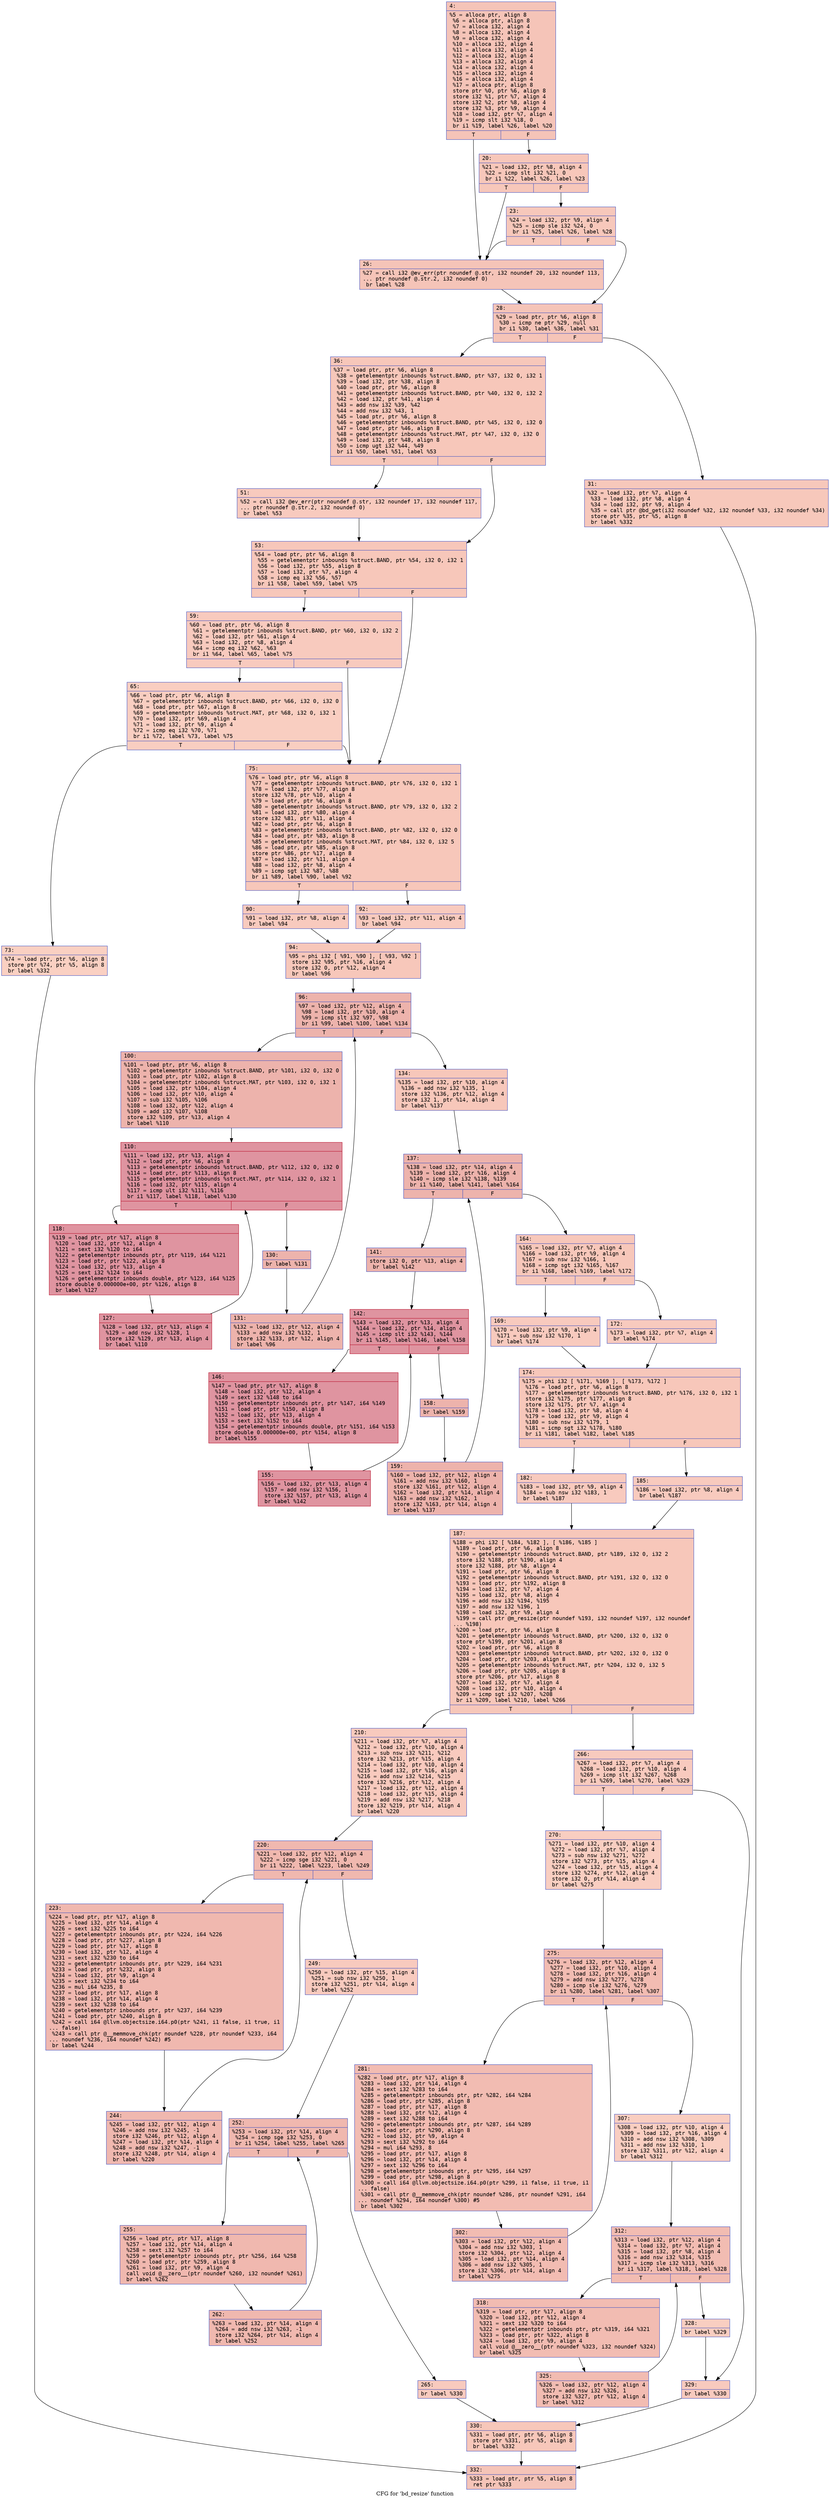 digraph "CFG for 'bd_resize' function" {
	label="CFG for 'bd_resize' function";

	Node0x6000031566c0 [shape=record,color="#3d50c3ff", style=filled, fillcolor="#e97a5f70" fontname="Courier",label="{4:\l|  %5 = alloca ptr, align 8\l  %6 = alloca ptr, align 8\l  %7 = alloca i32, align 4\l  %8 = alloca i32, align 4\l  %9 = alloca i32, align 4\l  %10 = alloca i32, align 4\l  %11 = alloca i32, align 4\l  %12 = alloca i32, align 4\l  %13 = alloca i32, align 4\l  %14 = alloca i32, align 4\l  %15 = alloca i32, align 4\l  %16 = alloca i32, align 4\l  %17 = alloca ptr, align 8\l  store ptr %0, ptr %6, align 8\l  store i32 %1, ptr %7, align 4\l  store i32 %2, ptr %8, align 4\l  store i32 %3, ptr %9, align 4\l  %18 = load i32, ptr %7, align 4\l  %19 = icmp slt i32 %18, 0\l  br i1 %19, label %26, label %20\l|{<s0>T|<s1>F}}"];
	Node0x6000031566c0:s0 -> Node0x600003156b20[tooltip="4 -> 26\nProbability 37.50%" ];
	Node0x6000031566c0:s1 -> Node0x600003156a80[tooltip="4 -> 20\nProbability 62.50%" ];
	Node0x600003156a80 [shape=record,color="#3d50c3ff", style=filled, fillcolor="#ec7f6370" fontname="Courier",label="{20:\l|  %21 = load i32, ptr %8, align 4\l  %22 = icmp slt i32 %21, 0\l  br i1 %22, label %26, label %23\l|{<s0>T|<s1>F}}"];
	Node0x600003156a80:s0 -> Node0x600003156b20[tooltip="20 -> 26\nProbability 37.50%" ];
	Node0x600003156a80:s1 -> Node0x600003156ad0[tooltip="20 -> 23\nProbability 62.50%" ];
	Node0x600003156ad0 [shape=record,color="#3d50c3ff", style=filled, fillcolor="#ed836670" fontname="Courier",label="{23:\l|  %24 = load i32, ptr %9, align 4\l  %25 = icmp sle i32 %24, 0\l  br i1 %25, label %26, label %28\l|{<s0>T|<s1>F}}"];
	Node0x600003156ad0:s0 -> Node0x600003156b20[tooltip="23 -> 26\nProbability 50.00%" ];
	Node0x600003156ad0:s1 -> Node0x600003156b70[tooltip="23 -> 28\nProbability 50.00%" ];
	Node0x600003156b20 [shape=record,color="#3d50c3ff", style=filled, fillcolor="#e97a5f70" fontname="Courier",label="{26:\l|  %27 = call i32 @ev_err(ptr noundef @.str, i32 noundef 20, i32 noundef 113,\l... ptr noundef @.str.2, i32 noundef 0)\l  br label %28\l}"];
	Node0x600003156b20 -> Node0x600003156b70[tooltip="26 -> 28\nProbability 100.00%" ];
	Node0x600003156b70 [shape=record,color="#3d50c3ff", style=filled, fillcolor="#e97a5f70" fontname="Courier",label="{28:\l|  %29 = load ptr, ptr %6, align 8\l  %30 = icmp ne ptr %29, null\l  br i1 %30, label %36, label %31\l|{<s0>T|<s1>F}}"];
	Node0x600003156b70:s0 -> Node0x600003156c10[tooltip="28 -> 36\nProbability 62.50%" ];
	Node0x600003156b70:s1 -> Node0x600003156bc0[tooltip="28 -> 31\nProbability 37.50%" ];
	Node0x600003156bc0 [shape=record,color="#3d50c3ff", style=filled, fillcolor="#ed836670" fontname="Courier",label="{31:\l|  %32 = load i32, ptr %7, align 4\l  %33 = load i32, ptr %8, align 4\l  %34 = load i32, ptr %9, align 4\l  %35 = call ptr @bd_get(i32 noundef %32, i32 noundef %33, i32 noundef %34)\l  store ptr %35, ptr %5, align 8\l  br label %332\l}"];
	Node0x600003156bc0 -> Node0x600003157ca0[tooltip="31 -> 332\nProbability 100.00%" ];
	Node0x600003156c10 [shape=record,color="#3d50c3ff", style=filled, fillcolor="#ec7f6370" fontname="Courier",label="{36:\l|  %37 = load ptr, ptr %6, align 8\l  %38 = getelementptr inbounds %struct.BAND, ptr %37, i32 0, i32 1\l  %39 = load i32, ptr %38, align 8\l  %40 = load ptr, ptr %6, align 8\l  %41 = getelementptr inbounds %struct.BAND, ptr %40, i32 0, i32 2\l  %42 = load i32, ptr %41, align 4\l  %43 = add nsw i32 %39, %42\l  %44 = add nsw i32 %43, 1\l  %45 = load ptr, ptr %6, align 8\l  %46 = getelementptr inbounds %struct.BAND, ptr %45, i32 0, i32 0\l  %47 = load ptr, ptr %46, align 8\l  %48 = getelementptr inbounds %struct.MAT, ptr %47, i32 0, i32 0\l  %49 = load i32, ptr %48, align 8\l  %50 = icmp ugt i32 %44, %49\l  br i1 %50, label %51, label %53\l|{<s0>T|<s1>F}}"];
	Node0x600003156c10:s0 -> Node0x600003156c60[tooltip="36 -> 51\nProbability 50.00%" ];
	Node0x600003156c10:s1 -> Node0x600003156cb0[tooltip="36 -> 53\nProbability 50.00%" ];
	Node0x600003156c60 [shape=record,color="#3d50c3ff", style=filled, fillcolor="#ef886b70" fontname="Courier",label="{51:\l|  %52 = call i32 @ev_err(ptr noundef @.str, i32 noundef 17, i32 noundef 117,\l... ptr noundef @.str.2, i32 noundef 0)\l  br label %53\l}"];
	Node0x600003156c60 -> Node0x600003156cb0[tooltip="51 -> 53\nProbability 100.00%" ];
	Node0x600003156cb0 [shape=record,color="#3d50c3ff", style=filled, fillcolor="#ec7f6370" fontname="Courier",label="{53:\l|  %54 = load ptr, ptr %6, align 8\l  %55 = getelementptr inbounds %struct.BAND, ptr %54, i32 0, i32 1\l  %56 = load i32, ptr %55, align 8\l  %57 = load i32, ptr %7, align 4\l  %58 = icmp eq i32 %56, %57\l  br i1 %58, label %59, label %75\l|{<s0>T|<s1>F}}"];
	Node0x600003156cb0:s0 -> Node0x600003156d00[tooltip="53 -> 59\nProbability 50.00%" ];
	Node0x600003156cb0:s1 -> Node0x600003156df0[tooltip="53 -> 75\nProbability 50.00%" ];
	Node0x600003156d00 [shape=record,color="#3d50c3ff", style=filled, fillcolor="#ef886b70" fontname="Courier",label="{59:\l|  %60 = load ptr, ptr %6, align 8\l  %61 = getelementptr inbounds %struct.BAND, ptr %60, i32 0, i32 2\l  %62 = load i32, ptr %61, align 4\l  %63 = load i32, ptr %8, align 4\l  %64 = icmp eq i32 %62, %63\l  br i1 %64, label %65, label %75\l|{<s0>T|<s1>F}}"];
	Node0x600003156d00:s0 -> Node0x600003156d50[tooltip="59 -> 65\nProbability 50.00%" ];
	Node0x600003156d00:s1 -> Node0x600003156df0[tooltip="59 -> 75\nProbability 50.00%" ];
	Node0x600003156d50 [shape=record,color="#3d50c3ff", style=filled, fillcolor="#f2907270" fontname="Courier",label="{65:\l|  %66 = load ptr, ptr %6, align 8\l  %67 = getelementptr inbounds %struct.BAND, ptr %66, i32 0, i32 0\l  %68 = load ptr, ptr %67, align 8\l  %69 = getelementptr inbounds %struct.MAT, ptr %68, i32 0, i32 1\l  %70 = load i32, ptr %69, align 4\l  %71 = load i32, ptr %9, align 4\l  %72 = icmp eq i32 %70, %71\l  br i1 %72, label %73, label %75\l|{<s0>T|<s1>F}}"];
	Node0x600003156d50:s0 -> Node0x600003156da0[tooltip="65 -> 73\nProbability 50.00%" ];
	Node0x600003156d50:s1 -> Node0x600003156df0[tooltip="65 -> 75\nProbability 50.00%" ];
	Node0x600003156da0 [shape=record,color="#3d50c3ff", style=filled, fillcolor="#f3947570" fontname="Courier",label="{73:\l|  %74 = load ptr, ptr %6, align 8\l  store ptr %74, ptr %5, align 8\l  br label %332\l}"];
	Node0x600003156da0 -> Node0x600003157ca0[tooltip="73 -> 332\nProbability 100.00%" ];
	Node0x600003156df0 [shape=record,color="#3d50c3ff", style=filled, fillcolor="#ec7f6370" fontname="Courier",label="{75:\l|  %76 = load ptr, ptr %6, align 8\l  %77 = getelementptr inbounds %struct.BAND, ptr %76, i32 0, i32 1\l  %78 = load i32, ptr %77, align 8\l  store i32 %78, ptr %10, align 4\l  %79 = load ptr, ptr %6, align 8\l  %80 = getelementptr inbounds %struct.BAND, ptr %79, i32 0, i32 2\l  %81 = load i32, ptr %80, align 4\l  store i32 %81, ptr %11, align 4\l  %82 = load ptr, ptr %6, align 8\l  %83 = getelementptr inbounds %struct.BAND, ptr %82, i32 0, i32 0\l  %84 = load ptr, ptr %83, align 8\l  %85 = getelementptr inbounds %struct.MAT, ptr %84, i32 0, i32 5\l  %86 = load ptr, ptr %85, align 8\l  store ptr %86, ptr %17, align 8\l  %87 = load i32, ptr %11, align 4\l  %88 = load i32, ptr %8, align 4\l  %89 = icmp sgt i32 %87, %88\l  br i1 %89, label %90, label %92\l|{<s0>T|<s1>F}}"];
	Node0x600003156df0:s0 -> Node0x600003156e40[tooltip="75 -> 90\nProbability 50.00%" ];
	Node0x600003156df0:s1 -> Node0x600003156e90[tooltip="75 -> 92\nProbability 50.00%" ];
	Node0x600003156e40 [shape=record,color="#3d50c3ff", style=filled, fillcolor="#ef886b70" fontname="Courier",label="{90:\l|  %91 = load i32, ptr %8, align 4\l  br label %94\l}"];
	Node0x600003156e40 -> Node0x600003156ee0[tooltip="90 -> 94\nProbability 100.00%" ];
	Node0x600003156e90 [shape=record,color="#3d50c3ff", style=filled, fillcolor="#ef886b70" fontname="Courier",label="{92:\l|  %93 = load i32, ptr %11, align 4\l  br label %94\l}"];
	Node0x600003156e90 -> Node0x600003156ee0[tooltip="92 -> 94\nProbability 100.00%" ];
	Node0x600003156ee0 [shape=record,color="#3d50c3ff", style=filled, fillcolor="#ec7f6370" fontname="Courier",label="{94:\l|  %95 = phi i32 [ %91, %90 ], [ %93, %92 ]\l  store i32 %95, ptr %16, align 4\l  store i32 0, ptr %12, align 4\l  br label %96\l}"];
	Node0x600003156ee0 -> Node0x600003156f30[tooltip="94 -> 96\nProbability 100.00%" ];
	Node0x600003156f30 [shape=record,color="#3d50c3ff", style=filled, fillcolor="#d6524470" fontname="Courier",label="{96:\l|  %97 = load i32, ptr %12, align 4\l  %98 = load i32, ptr %10, align 4\l  %99 = icmp slt i32 %97, %98\l  br i1 %99, label %100, label %134\l|{<s0>T|<s1>F}}"];
	Node0x600003156f30:s0 -> Node0x600003156f80[tooltip="96 -> 100\nProbability 96.88%" ];
	Node0x600003156f30:s1 -> Node0x600003157160[tooltip="96 -> 134\nProbability 3.12%" ];
	Node0x600003156f80 [shape=record,color="#3d50c3ff", style=filled, fillcolor="#d6524470" fontname="Courier",label="{100:\l|  %101 = load ptr, ptr %6, align 8\l  %102 = getelementptr inbounds %struct.BAND, ptr %101, i32 0, i32 0\l  %103 = load ptr, ptr %102, align 8\l  %104 = getelementptr inbounds %struct.MAT, ptr %103, i32 0, i32 1\l  %105 = load i32, ptr %104, align 4\l  %106 = load i32, ptr %10, align 4\l  %107 = sub i32 %105, %106\l  %108 = load i32, ptr %12, align 4\l  %109 = add i32 %107, %108\l  store i32 %109, ptr %13, align 4\l  br label %110\l}"];
	Node0x600003156f80 -> Node0x600003156fd0[tooltip="100 -> 110\nProbability 100.00%" ];
	Node0x600003156fd0 [shape=record,color="#b70d28ff", style=filled, fillcolor="#b70d2870" fontname="Courier",label="{110:\l|  %111 = load i32, ptr %13, align 4\l  %112 = load ptr, ptr %6, align 8\l  %113 = getelementptr inbounds %struct.BAND, ptr %112, i32 0, i32 0\l  %114 = load ptr, ptr %113, align 8\l  %115 = getelementptr inbounds %struct.MAT, ptr %114, i32 0, i32 1\l  %116 = load i32, ptr %115, align 4\l  %117 = icmp ult i32 %111, %116\l  br i1 %117, label %118, label %130\l|{<s0>T|<s1>F}}"];
	Node0x600003156fd0:s0 -> Node0x600003157020[tooltip="110 -> 118\nProbability 96.88%" ];
	Node0x600003156fd0:s1 -> Node0x6000031570c0[tooltip="110 -> 130\nProbability 3.12%" ];
	Node0x600003157020 [shape=record,color="#b70d28ff", style=filled, fillcolor="#b70d2870" fontname="Courier",label="{118:\l|  %119 = load ptr, ptr %17, align 8\l  %120 = load i32, ptr %12, align 4\l  %121 = sext i32 %120 to i64\l  %122 = getelementptr inbounds ptr, ptr %119, i64 %121\l  %123 = load ptr, ptr %122, align 8\l  %124 = load i32, ptr %13, align 4\l  %125 = sext i32 %124 to i64\l  %126 = getelementptr inbounds double, ptr %123, i64 %125\l  store double 0.000000e+00, ptr %126, align 8\l  br label %127\l}"];
	Node0x600003157020 -> Node0x600003157070[tooltip="118 -> 127\nProbability 100.00%" ];
	Node0x600003157070 [shape=record,color="#b70d28ff", style=filled, fillcolor="#b70d2870" fontname="Courier",label="{127:\l|  %128 = load i32, ptr %13, align 4\l  %129 = add nsw i32 %128, 1\l  store i32 %129, ptr %13, align 4\l  br label %110\l}"];
	Node0x600003157070 -> Node0x600003156fd0[tooltip="127 -> 110\nProbability 100.00%" ];
	Node0x6000031570c0 [shape=record,color="#3d50c3ff", style=filled, fillcolor="#d6524470" fontname="Courier",label="{130:\l|  br label %131\l}"];
	Node0x6000031570c0 -> Node0x600003157110[tooltip="130 -> 131\nProbability 100.00%" ];
	Node0x600003157110 [shape=record,color="#3d50c3ff", style=filled, fillcolor="#d6524470" fontname="Courier",label="{131:\l|  %132 = load i32, ptr %12, align 4\l  %133 = add nsw i32 %132, 1\l  store i32 %133, ptr %12, align 4\l  br label %96\l}"];
	Node0x600003157110 -> Node0x600003156f30[tooltip="131 -> 96\nProbability 100.00%" ];
	Node0x600003157160 [shape=record,color="#3d50c3ff", style=filled, fillcolor="#ec7f6370" fontname="Courier",label="{134:\l|  %135 = load i32, ptr %10, align 4\l  %136 = add nsw i32 %135, 1\l  store i32 %136, ptr %12, align 4\l  store i32 1, ptr %14, align 4\l  br label %137\l}"];
	Node0x600003157160 -> Node0x6000031571b0[tooltip="134 -> 137\nProbability 100.00%" ];
	Node0x6000031571b0 [shape=record,color="#3d50c3ff", style=filled, fillcolor="#d6524470" fontname="Courier",label="{137:\l|  %138 = load i32, ptr %14, align 4\l  %139 = load i32, ptr %16, align 4\l  %140 = icmp sle i32 %138, %139\l  br i1 %140, label %141, label %164\l|{<s0>T|<s1>F}}"];
	Node0x6000031571b0:s0 -> Node0x600003157200[tooltip="137 -> 141\nProbability 96.88%" ];
	Node0x6000031571b0:s1 -> Node0x6000031573e0[tooltip="137 -> 164\nProbability 3.12%" ];
	Node0x600003157200 [shape=record,color="#3d50c3ff", style=filled, fillcolor="#d6524470" fontname="Courier",label="{141:\l|  store i32 0, ptr %13, align 4\l  br label %142\l}"];
	Node0x600003157200 -> Node0x600003157250[tooltip="141 -> 142\nProbability 100.00%" ];
	Node0x600003157250 [shape=record,color="#b70d28ff", style=filled, fillcolor="#b70d2870" fontname="Courier",label="{142:\l|  %143 = load i32, ptr %13, align 4\l  %144 = load i32, ptr %14, align 4\l  %145 = icmp slt i32 %143, %144\l  br i1 %145, label %146, label %158\l|{<s0>T|<s1>F}}"];
	Node0x600003157250:s0 -> Node0x6000031572a0[tooltip="142 -> 146\nProbability 96.88%" ];
	Node0x600003157250:s1 -> Node0x600003157340[tooltip="142 -> 158\nProbability 3.12%" ];
	Node0x6000031572a0 [shape=record,color="#b70d28ff", style=filled, fillcolor="#b70d2870" fontname="Courier",label="{146:\l|  %147 = load ptr, ptr %17, align 8\l  %148 = load i32, ptr %12, align 4\l  %149 = sext i32 %148 to i64\l  %150 = getelementptr inbounds ptr, ptr %147, i64 %149\l  %151 = load ptr, ptr %150, align 8\l  %152 = load i32, ptr %13, align 4\l  %153 = sext i32 %152 to i64\l  %154 = getelementptr inbounds double, ptr %151, i64 %153\l  store double 0.000000e+00, ptr %154, align 8\l  br label %155\l}"];
	Node0x6000031572a0 -> Node0x6000031572f0[tooltip="146 -> 155\nProbability 100.00%" ];
	Node0x6000031572f0 [shape=record,color="#b70d28ff", style=filled, fillcolor="#b70d2870" fontname="Courier",label="{155:\l|  %156 = load i32, ptr %13, align 4\l  %157 = add nsw i32 %156, 1\l  store i32 %157, ptr %13, align 4\l  br label %142\l}"];
	Node0x6000031572f0 -> Node0x600003157250[tooltip="155 -> 142\nProbability 100.00%" ];
	Node0x600003157340 [shape=record,color="#3d50c3ff", style=filled, fillcolor="#d6524470" fontname="Courier",label="{158:\l|  br label %159\l}"];
	Node0x600003157340 -> Node0x600003157390[tooltip="158 -> 159\nProbability 100.00%" ];
	Node0x600003157390 [shape=record,color="#3d50c3ff", style=filled, fillcolor="#d6524470" fontname="Courier",label="{159:\l|  %160 = load i32, ptr %12, align 4\l  %161 = add nsw i32 %160, 1\l  store i32 %161, ptr %12, align 4\l  %162 = load i32, ptr %14, align 4\l  %163 = add nsw i32 %162, 1\l  store i32 %163, ptr %14, align 4\l  br label %137\l}"];
	Node0x600003157390 -> Node0x6000031571b0[tooltip="159 -> 137\nProbability 100.00%" ];
	Node0x6000031573e0 [shape=record,color="#3d50c3ff", style=filled, fillcolor="#ec7f6370" fontname="Courier",label="{164:\l|  %165 = load i32, ptr %7, align 4\l  %166 = load i32, ptr %9, align 4\l  %167 = sub nsw i32 %166, 1\l  %168 = icmp sgt i32 %165, %167\l  br i1 %168, label %169, label %172\l|{<s0>T|<s1>F}}"];
	Node0x6000031573e0:s0 -> Node0x600003157430[tooltip="164 -> 169\nProbability 50.00%" ];
	Node0x6000031573e0:s1 -> Node0x600003157480[tooltip="164 -> 172\nProbability 50.00%" ];
	Node0x600003157430 [shape=record,color="#3d50c3ff", style=filled, fillcolor="#ef886b70" fontname="Courier",label="{169:\l|  %170 = load i32, ptr %9, align 4\l  %171 = sub nsw i32 %170, 1\l  br label %174\l}"];
	Node0x600003157430 -> Node0x6000031574d0[tooltip="169 -> 174\nProbability 100.00%" ];
	Node0x600003157480 [shape=record,color="#3d50c3ff", style=filled, fillcolor="#ef886b70" fontname="Courier",label="{172:\l|  %173 = load i32, ptr %7, align 4\l  br label %174\l}"];
	Node0x600003157480 -> Node0x6000031574d0[tooltip="172 -> 174\nProbability 100.00%" ];
	Node0x6000031574d0 [shape=record,color="#3d50c3ff", style=filled, fillcolor="#ec7f6370" fontname="Courier",label="{174:\l|  %175 = phi i32 [ %171, %169 ], [ %173, %172 ]\l  %176 = load ptr, ptr %6, align 8\l  %177 = getelementptr inbounds %struct.BAND, ptr %176, i32 0, i32 1\l  store i32 %175, ptr %177, align 8\l  store i32 %175, ptr %7, align 4\l  %178 = load i32, ptr %8, align 4\l  %179 = load i32, ptr %9, align 4\l  %180 = sub nsw i32 %179, 1\l  %181 = icmp sgt i32 %178, %180\l  br i1 %181, label %182, label %185\l|{<s0>T|<s1>F}}"];
	Node0x6000031574d0:s0 -> Node0x600003157520[tooltip="174 -> 182\nProbability 50.00%" ];
	Node0x6000031574d0:s1 -> Node0x600003157570[tooltip="174 -> 185\nProbability 50.00%" ];
	Node0x600003157520 [shape=record,color="#3d50c3ff", style=filled, fillcolor="#ef886b70" fontname="Courier",label="{182:\l|  %183 = load i32, ptr %9, align 4\l  %184 = sub nsw i32 %183, 1\l  br label %187\l}"];
	Node0x600003157520 -> Node0x6000031575c0[tooltip="182 -> 187\nProbability 100.00%" ];
	Node0x600003157570 [shape=record,color="#3d50c3ff", style=filled, fillcolor="#ef886b70" fontname="Courier",label="{185:\l|  %186 = load i32, ptr %8, align 4\l  br label %187\l}"];
	Node0x600003157570 -> Node0x6000031575c0[tooltip="185 -> 187\nProbability 100.00%" ];
	Node0x6000031575c0 [shape=record,color="#3d50c3ff", style=filled, fillcolor="#ec7f6370" fontname="Courier",label="{187:\l|  %188 = phi i32 [ %184, %182 ], [ %186, %185 ]\l  %189 = load ptr, ptr %6, align 8\l  %190 = getelementptr inbounds %struct.BAND, ptr %189, i32 0, i32 2\l  store i32 %188, ptr %190, align 4\l  store i32 %188, ptr %8, align 4\l  %191 = load ptr, ptr %6, align 8\l  %192 = getelementptr inbounds %struct.BAND, ptr %191, i32 0, i32 0\l  %193 = load ptr, ptr %192, align 8\l  %194 = load i32, ptr %7, align 4\l  %195 = load i32, ptr %8, align 4\l  %196 = add nsw i32 %194, %195\l  %197 = add nsw i32 %196, 1\l  %198 = load i32, ptr %9, align 4\l  %199 = call ptr @m_resize(ptr noundef %193, i32 noundef %197, i32 noundef\l... %198)\l  %200 = load ptr, ptr %6, align 8\l  %201 = getelementptr inbounds %struct.BAND, ptr %200, i32 0, i32 0\l  store ptr %199, ptr %201, align 8\l  %202 = load ptr, ptr %6, align 8\l  %203 = getelementptr inbounds %struct.BAND, ptr %202, i32 0, i32 0\l  %204 = load ptr, ptr %203, align 8\l  %205 = getelementptr inbounds %struct.MAT, ptr %204, i32 0, i32 5\l  %206 = load ptr, ptr %205, align 8\l  store ptr %206, ptr %17, align 8\l  %207 = load i32, ptr %7, align 4\l  %208 = load i32, ptr %10, align 4\l  %209 = icmp sgt i32 %207, %208\l  br i1 %209, label %210, label %266\l|{<s0>T|<s1>F}}"];
	Node0x6000031575c0:s0 -> Node0x600003157610[tooltip="187 -> 210\nProbability 50.00%" ];
	Node0x6000031575c0:s1 -> Node0x6000031578e0[tooltip="187 -> 266\nProbability 50.00%" ];
	Node0x600003157610 [shape=record,color="#3d50c3ff", style=filled, fillcolor="#ef886b70" fontname="Courier",label="{210:\l|  %211 = load i32, ptr %7, align 4\l  %212 = load i32, ptr %10, align 4\l  %213 = sub nsw i32 %211, %212\l  store i32 %213, ptr %15, align 4\l  %214 = load i32, ptr %10, align 4\l  %215 = load i32, ptr %16, align 4\l  %216 = add nsw i32 %214, %215\l  store i32 %216, ptr %12, align 4\l  %217 = load i32, ptr %12, align 4\l  %218 = load i32, ptr %15, align 4\l  %219 = add nsw i32 %217, %218\l  store i32 %219, ptr %14, align 4\l  br label %220\l}"];
	Node0x600003157610 -> Node0x600003157660[tooltip="210 -> 220\nProbability 100.00%" ];
	Node0x600003157660 [shape=record,color="#3d50c3ff", style=filled, fillcolor="#dc5d4a70" fontname="Courier",label="{220:\l|  %221 = load i32, ptr %12, align 4\l  %222 = icmp sge i32 %221, 0\l  br i1 %222, label %223, label %249\l|{<s0>T|<s1>F}}"];
	Node0x600003157660:s0 -> Node0x6000031576b0[tooltip="220 -> 223\nProbability 96.88%" ];
	Node0x600003157660:s1 -> Node0x600003157750[tooltip="220 -> 249\nProbability 3.12%" ];
	Node0x6000031576b0 [shape=record,color="#3d50c3ff", style=filled, fillcolor="#dc5d4a70" fontname="Courier",label="{223:\l|  %224 = load ptr, ptr %17, align 8\l  %225 = load i32, ptr %14, align 4\l  %226 = sext i32 %225 to i64\l  %227 = getelementptr inbounds ptr, ptr %224, i64 %226\l  %228 = load ptr, ptr %227, align 8\l  %229 = load ptr, ptr %17, align 8\l  %230 = load i32, ptr %12, align 4\l  %231 = sext i32 %230 to i64\l  %232 = getelementptr inbounds ptr, ptr %229, i64 %231\l  %233 = load ptr, ptr %232, align 8\l  %234 = load i32, ptr %9, align 4\l  %235 = sext i32 %234 to i64\l  %236 = mul i64 %235, 8\l  %237 = load ptr, ptr %17, align 8\l  %238 = load i32, ptr %14, align 4\l  %239 = sext i32 %238 to i64\l  %240 = getelementptr inbounds ptr, ptr %237, i64 %239\l  %241 = load ptr, ptr %240, align 8\l  %242 = call i64 @llvm.objectsize.i64.p0(ptr %241, i1 false, i1 true, i1\l... false)\l  %243 = call ptr @__memmove_chk(ptr noundef %228, ptr noundef %233, i64\l... noundef %236, i64 noundef %242) #5\l  br label %244\l}"];
	Node0x6000031576b0 -> Node0x600003157700[tooltip="223 -> 244\nProbability 100.00%" ];
	Node0x600003157700 [shape=record,color="#3d50c3ff", style=filled, fillcolor="#dc5d4a70" fontname="Courier",label="{244:\l|  %245 = load i32, ptr %12, align 4\l  %246 = add nsw i32 %245, -1\l  store i32 %246, ptr %12, align 4\l  %247 = load i32, ptr %14, align 4\l  %248 = add nsw i32 %247, -1\l  store i32 %248, ptr %14, align 4\l  br label %220\l}"];
	Node0x600003157700 -> Node0x600003157660[tooltip="244 -> 220\nProbability 100.00%" ];
	Node0x600003157750 [shape=record,color="#3d50c3ff", style=filled, fillcolor="#ef886b70" fontname="Courier",label="{249:\l|  %250 = load i32, ptr %15, align 4\l  %251 = sub nsw i32 %250, 1\l  store i32 %251, ptr %14, align 4\l  br label %252\l}"];
	Node0x600003157750 -> Node0x6000031577a0[tooltip="249 -> 252\nProbability 100.00%" ];
	Node0x6000031577a0 [shape=record,color="#3d50c3ff", style=filled, fillcolor="#dc5d4a70" fontname="Courier",label="{252:\l|  %253 = load i32, ptr %14, align 4\l  %254 = icmp sge i32 %253, 0\l  br i1 %254, label %255, label %265\l|{<s0>T|<s1>F}}"];
	Node0x6000031577a0:s0 -> Node0x6000031577f0[tooltip="252 -> 255\nProbability 96.88%" ];
	Node0x6000031577a0:s1 -> Node0x600003157890[tooltip="252 -> 265\nProbability 3.12%" ];
	Node0x6000031577f0 [shape=record,color="#3d50c3ff", style=filled, fillcolor="#dc5d4a70" fontname="Courier",label="{255:\l|  %256 = load ptr, ptr %17, align 8\l  %257 = load i32, ptr %14, align 4\l  %258 = sext i32 %257 to i64\l  %259 = getelementptr inbounds ptr, ptr %256, i64 %258\l  %260 = load ptr, ptr %259, align 8\l  %261 = load i32, ptr %9, align 4\l  call void @__zero__(ptr noundef %260, i32 noundef %261)\l  br label %262\l}"];
	Node0x6000031577f0 -> Node0x600003157840[tooltip="255 -> 262\nProbability 100.00%" ];
	Node0x600003157840 [shape=record,color="#3d50c3ff", style=filled, fillcolor="#dc5d4a70" fontname="Courier",label="{262:\l|  %263 = load i32, ptr %14, align 4\l  %264 = add nsw i32 %263, -1\l  store i32 %264, ptr %14, align 4\l  br label %252\l}"];
	Node0x600003157840 -> Node0x6000031577a0[tooltip="262 -> 252\nProbability 100.00%" ];
	Node0x600003157890 [shape=record,color="#3d50c3ff", style=filled, fillcolor="#ef886b70" fontname="Courier",label="{265:\l|  br label %330\l}"];
	Node0x600003157890 -> Node0x600003157c50[tooltip="265 -> 330\nProbability 100.00%" ];
	Node0x6000031578e0 [shape=record,color="#3d50c3ff", style=filled, fillcolor="#ef886b70" fontname="Courier",label="{266:\l|  %267 = load i32, ptr %7, align 4\l  %268 = load i32, ptr %10, align 4\l  %269 = icmp slt i32 %267, %268\l  br i1 %269, label %270, label %329\l|{<s0>T|<s1>F}}"];
	Node0x6000031578e0:s0 -> Node0x600003157930[tooltip="266 -> 270\nProbability 50.00%" ];
	Node0x6000031578e0:s1 -> Node0x600003157c00[tooltip="266 -> 329\nProbability 50.00%" ];
	Node0x600003157930 [shape=record,color="#3d50c3ff", style=filled, fillcolor="#f2907270" fontname="Courier",label="{270:\l|  %271 = load i32, ptr %10, align 4\l  %272 = load i32, ptr %7, align 4\l  %273 = sub nsw i32 %271, %272\l  store i32 %273, ptr %15, align 4\l  %274 = load i32, ptr %15, align 4\l  store i32 %274, ptr %12, align 4\l  store i32 0, ptr %14, align 4\l  br label %275\l}"];
	Node0x600003157930 -> Node0x600003157980[tooltip="270 -> 275\nProbability 100.00%" ];
	Node0x600003157980 [shape=record,color="#3d50c3ff", style=filled, fillcolor="#e1675170" fontname="Courier",label="{275:\l|  %276 = load i32, ptr %12, align 4\l  %277 = load i32, ptr %10, align 4\l  %278 = load i32, ptr %16, align 4\l  %279 = add nsw i32 %277, %278\l  %280 = icmp sle i32 %276, %279\l  br i1 %280, label %281, label %307\l|{<s0>T|<s1>F}}"];
	Node0x600003157980:s0 -> Node0x6000031579d0[tooltip="275 -> 281\nProbability 96.88%" ];
	Node0x600003157980:s1 -> Node0x600003157a70[tooltip="275 -> 307\nProbability 3.12%" ];
	Node0x6000031579d0 [shape=record,color="#3d50c3ff", style=filled, fillcolor="#e1675170" fontname="Courier",label="{281:\l|  %282 = load ptr, ptr %17, align 8\l  %283 = load i32, ptr %14, align 4\l  %284 = sext i32 %283 to i64\l  %285 = getelementptr inbounds ptr, ptr %282, i64 %284\l  %286 = load ptr, ptr %285, align 8\l  %287 = load ptr, ptr %17, align 8\l  %288 = load i32, ptr %12, align 4\l  %289 = sext i32 %288 to i64\l  %290 = getelementptr inbounds ptr, ptr %287, i64 %289\l  %291 = load ptr, ptr %290, align 8\l  %292 = load i32, ptr %9, align 4\l  %293 = sext i32 %292 to i64\l  %294 = mul i64 %293, 8\l  %295 = load ptr, ptr %17, align 8\l  %296 = load i32, ptr %14, align 4\l  %297 = sext i32 %296 to i64\l  %298 = getelementptr inbounds ptr, ptr %295, i64 %297\l  %299 = load ptr, ptr %298, align 8\l  %300 = call i64 @llvm.objectsize.i64.p0(ptr %299, i1 false, i1 true, i1\l... false)\l  %301 = call ptr @__memmove_chk(ptr noundef %286, ptr noundef %291, i64\l... noundef %294, i64 noundef %300) #5\l  br label %302\l}"];
	Node0x6000031579d0 -> Node0x600003157a20[tooltip="281 -> 302\nProbability 100.00%" ];
	Node0x600003157a20 [shape=record,color="#3d50c3ff", style=filled, fillcolor="#e1675170" fontname="Courier",label="{302:\l|  %303 = load i32, ptr %12, align 4\l  %304 = add nsw i32 %303, 1\l  store i32 %304, ptr %12, align 4\l  %305 = load i32, ptr %14, align 4\l  %306 = add nsw i32 %305, 1\l  store i32 %306, ptr %14, align 4\l  br label %275\l}"];
	Node0x600003157a20 -> Node0x600003157980[tooltip="302 -> 275\nProbability 100.00%" ];
	Node0x600003157a70 [shape=record,color="#3d50c3ff", style=filled, fillcolor="#f2907270" fontname="Courier",label="{307:\l|  %308 = load i32, ptr %10, align 4\l  %309 = load i32, ptr %16, align 4\l  %310 = add nsw i32 %308, %309\l  %311 = add nsw i32 %310, 1\l  store i32 %311, ptr %12, align 4\l  br label %312\l}"];
	Node0x600003157a70 -> Node0x600003157ac0[tooltip="307 -> 312\nProbability 100.00%" ];
	Node0x600003157ac0 [shape=record,color="#3d50c3ff", style=filled, fillcolor="#e1675170" fontname="Courier",label="{312:\l|  %313 = load i32, ptr %12, align 4\l  %314 = load i32, ptr %7, align 4\l  %315 = load i32, ptr %8, align 4\l  %316 = add nsw i32 %314, %315\l  %317 = icmp sle i32 %313, %316\l  br i1 %317, label %318, label %328\l|{<s0>T|<s1>F}}"];
	Node0x600003157ac0:s0 -> Node0x600003157b10[tooltip="312 -> 318\nProbability 96.88%" ];
	Node0x600003157ac0:s1 -> Node0x600003157bb0[tooltip="312 -> 328\nProbability 3.12%" ];
	Node0x600003157b10 [shape=record,color="#3d50c3ff", style=filled, fillcolor="#e1675170" fontname="Courier",label="{318:\l|  %319 = load ptr, ptr %17, align 8\l  %320 = load i32, ptr %12, align 4\l  %321 = sext i32 %320 to i64\l  %322 = getelementptr inbounds ptr, ptr %319, i64 %321\l  %323 = load ptr, ptr %322, align 8\l  %324 = load i32, ptr %9, align 4\l  call void @__zero__(ptr noundef %323, i32 noundef %324)\l  br label %325\l}"];
	Node0x600003157b10 -> Node0x600003157b60[tooltip="318 -> 325\nProbability 100.00%" ];
	Node0x600003157b60 [shape=record,color="#3d50c3ff", style=filled, fillcolor="#e1675170" fontname="Courier",label="{325:\l|  %326 = load i32, ptr %12, align 4\l  %327 = add nsw i32 %326, 1\l  store i32 %327, ptr %12, align 4\l  br label %312\l}"];
	Node0x600003157b60 -> Node0x600003157ac0[tooltip="325 -> 312\nProbability 100.00%" ];
	Node0x600003157bb0 [shape=record,color="#3d50c3ff", style=filled, fillcolor="#f2907270" fontname="Courier",label="{328:\l|  br label %329\l}"];
	Node0x600003157bb0 -> Node0x600003157c00[tooltip="328 -> 329\nProbability 100.00%" ];
	Node0x600003157c00 [shape=record,color="#3d50c3ff", style=filled, fillcolor="#ef886b70" fontname="Courier",label="{329:\l|  br label %330\l}"];
	Node0x600003157c00 -> Node0x600003157c50[tooltip="329 -> 330\nProbability 100.00%" ];
	Node0x600003157c50 [shape=record,color="#3d50c3ff", style=filled, fillcolor="#ec7f6370" fontname="Courier",label="{330:\l|  %331 = load ptr, ptr %6, align 8\l  store ptr %331, ptr %5, align 8\l  br label %332\l}"];
	Node0x600003157c50 -> Node0x600003157ca0[tooltip="330 -> 332\nProbability 100.00%" ];
	Node0x600003157ca0 [shape=record,color="#3d50c3ff", style=filled, fillcolor="#e97a5f70" fontname="Courier",label="{332:\l|  %333 = load ptr, ptr %5, align 8\l  ret ptr %333\l}"];
}
